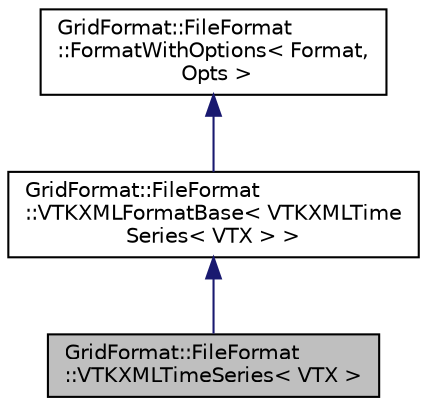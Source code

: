 digraph "GridFormat::FileFormat::VTKXMLTimeSeries&lt; VTX &gt;"
{
 // LATEX_PDF_SIZE
  edge [fontname="Helvetica",fontsize="10",labelfontname="Helvetica",labelfontsize="10"];
  node [fontname="Helvetica",fontsize="10",shape=record];
  Node1 [label="GridFormat::FileFormat\l::VTKXMLTimeSeries\< VTX \>",height=0.2,width=0.4,color="black", fillcolor="grey75", style="filled", fontcolor="black",tooltip="Selector for a time series of any VTK-XML format."];
  Node2 -> Node1 [dir="back",color="midnightblue",fontsize="10",style="solid",fontname="Helvetica"];
  Node2 [label="GridFormat::FileFormat\l::VTKXMLFormatBase\< VTKXMLTime\lSeries\< VTX \> \>",height=0.2,width=0.4,color="black", fillcolor="white", style="filled",URL="$structGridFormat_1_1FileFormat_1_1VTKXMLFormatBase.html",tooltip=" "];
  Node3 -> Node2 [dir="back",color="midnightblue",fontsize="10",style="solid",fontname="Helvetica"];
  Node3 [label="GridFormat::FileFormat\l::FormatWithOptions\< Format,\l Opts \>",height=0.2,width=0.4,color="black", fillcolor="white", style="filled",URL="$structGridFormat_1_1FileFormat_1_1FormatWithOptions.html",tooltip="Base class for formats taking options."];
}
